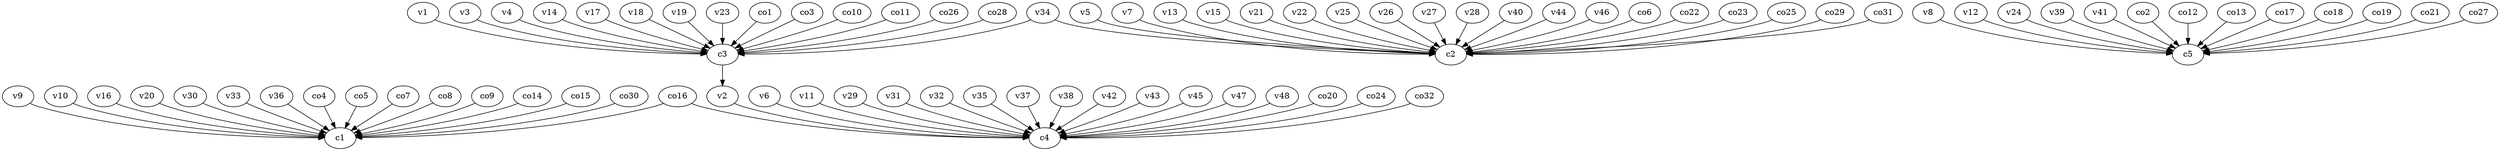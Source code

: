 strict digraph  {
c1;
c2;
c3;
c4;
c5;
v1;
v2;
v3;
v4;
v5;
v6;
v7;
v8;
v9;
v10;
v11;
v12;
v13;
v14;
v15;
v16;
v17;
v18;
v19;
v20;
v21;
v22;
v23;
v24;
v25;
v26;
v27;
v28;
v29;
v30;
v31;
v32;
v33;
v34;
v35;
v36;
v37;
v38;
v39;
v40;
v41;
v42;
v43;
v44;
v45;
v46;
v47;
v48;
co1;
co2;
co3;
co4;
co5;
co6;
co7;
co8;
co9;
co10;
co11;
co12;
co13;
co14;
co15;
co16;
co17;
co18;
co19;
co20;
co21;
co22;
co23;
co24;
co25;
co26;
co27;
co28;
co29;
co30;
co31;
co32;
c3 -> v2  [weight=1];
v1 -> c3  [weight=1];
v2 -> c4  [weight=1];
v3 -> c3  [weight=1];
v4 -> c3  [weight=1];
v5 -> c2  [weight=1];
v6 -> c4  [weight=1];
v7 -> c2  [weight=1];
v8 -> c5  [weight=1];
v9 -> c1  [weight=1];
v10 -> c1  [weight=1];
v11 -> c4  [weight=1];
v12 -> c5  [weight=1];
v13 -> c2  [weight=1];
v14 -> c3  [weight=1];
v15 -> c2  [weight=1];
v16 -> c1  [weight=1];
v17 -> c3  [weight=1];
v18 -> c3  [weight=1];
v19 -> c3  [weight=1];
v20 -> c1  [weight=1];
v21 -> c2  [weight=1];
v22 -> c2  [weight=1];
v23 -> c3  [weight=1];
v24 -> c5  [weight=1];
v25 -> c2  [weight=1];
v26 -> c2  [weight=1];
v27 -> c2  [weight=1];
v28 -> c2  [weight=1];
v29 -> c4  [weight=1];
v30 -> c1  [weight=1];
v31 -> c4  [weight=1];
v32 -> c4  [weight=1];
v33 -> c1  [weight=1];
v34 -> c2  [weight=1];
v34 -> c3  [weight=1];
v35 -> c4  [weight=1];
v36 -> c1  [weight=1];
v37 -> c4  [weight=1];
v38 -> c4  [weight=1];
v39 -> c5  [weight=1];
v40 -> c2  [weight=1];
v41 -> c5  [weight=1];
v42 -> c4  [weight=1];
v43 -> c4  [weight=1];
v44 -> c2  [weight=1];
v45 -> c4  [weight=1];
v46 -> c2  [weight=1];
v47 -> c4  [weight=1];
v48 -> c4  [weight=1];
co1 -> c3  [weight=1];
co2 -> c5  [weight=1];
co3 -> c3  [weight=1];
co4 -> c1  [weight=1];
co5 -> c1  [weight=1];
co6 -> c2  [weight=1];
co7 -> c1  [weight=1];
co8 -> c1  [weight=1];
co9 -> c1  [weight=1];
co10 -> c3  [weight=1];
co11 -> c3  [weight=1];
co12 -> c5  [weight=1];
co13 -> c5  [weight=1];
co14 -> c1  [weight=1];
co15 -> c1  [weight=1];
co16 -> c1  [weight=1];
co16 -> c4  [weight=1];
co17 -> c5  [weight=1];
co18 -> c5  [weight=1];
co19 -> c5  [weight=1];
co20 -> c4  [weight=1];
co21 -> c5  [weight=1];
co22 -> c2  [weight=1];
co23 -> c2  [weight=1];
co24 -> c4  [weight=1];
co25 -> c2  [weight=1];
co26 -> c3  [weight=1];
co27 -> c5  [weight=1];
co28 -> c3  [weight=1];
co29 -> c2  [weight=1];
co30 -> c1  [weight=1];
co31 -> c2  [weight=1];
co32 -> c4  [weight=1];
}
